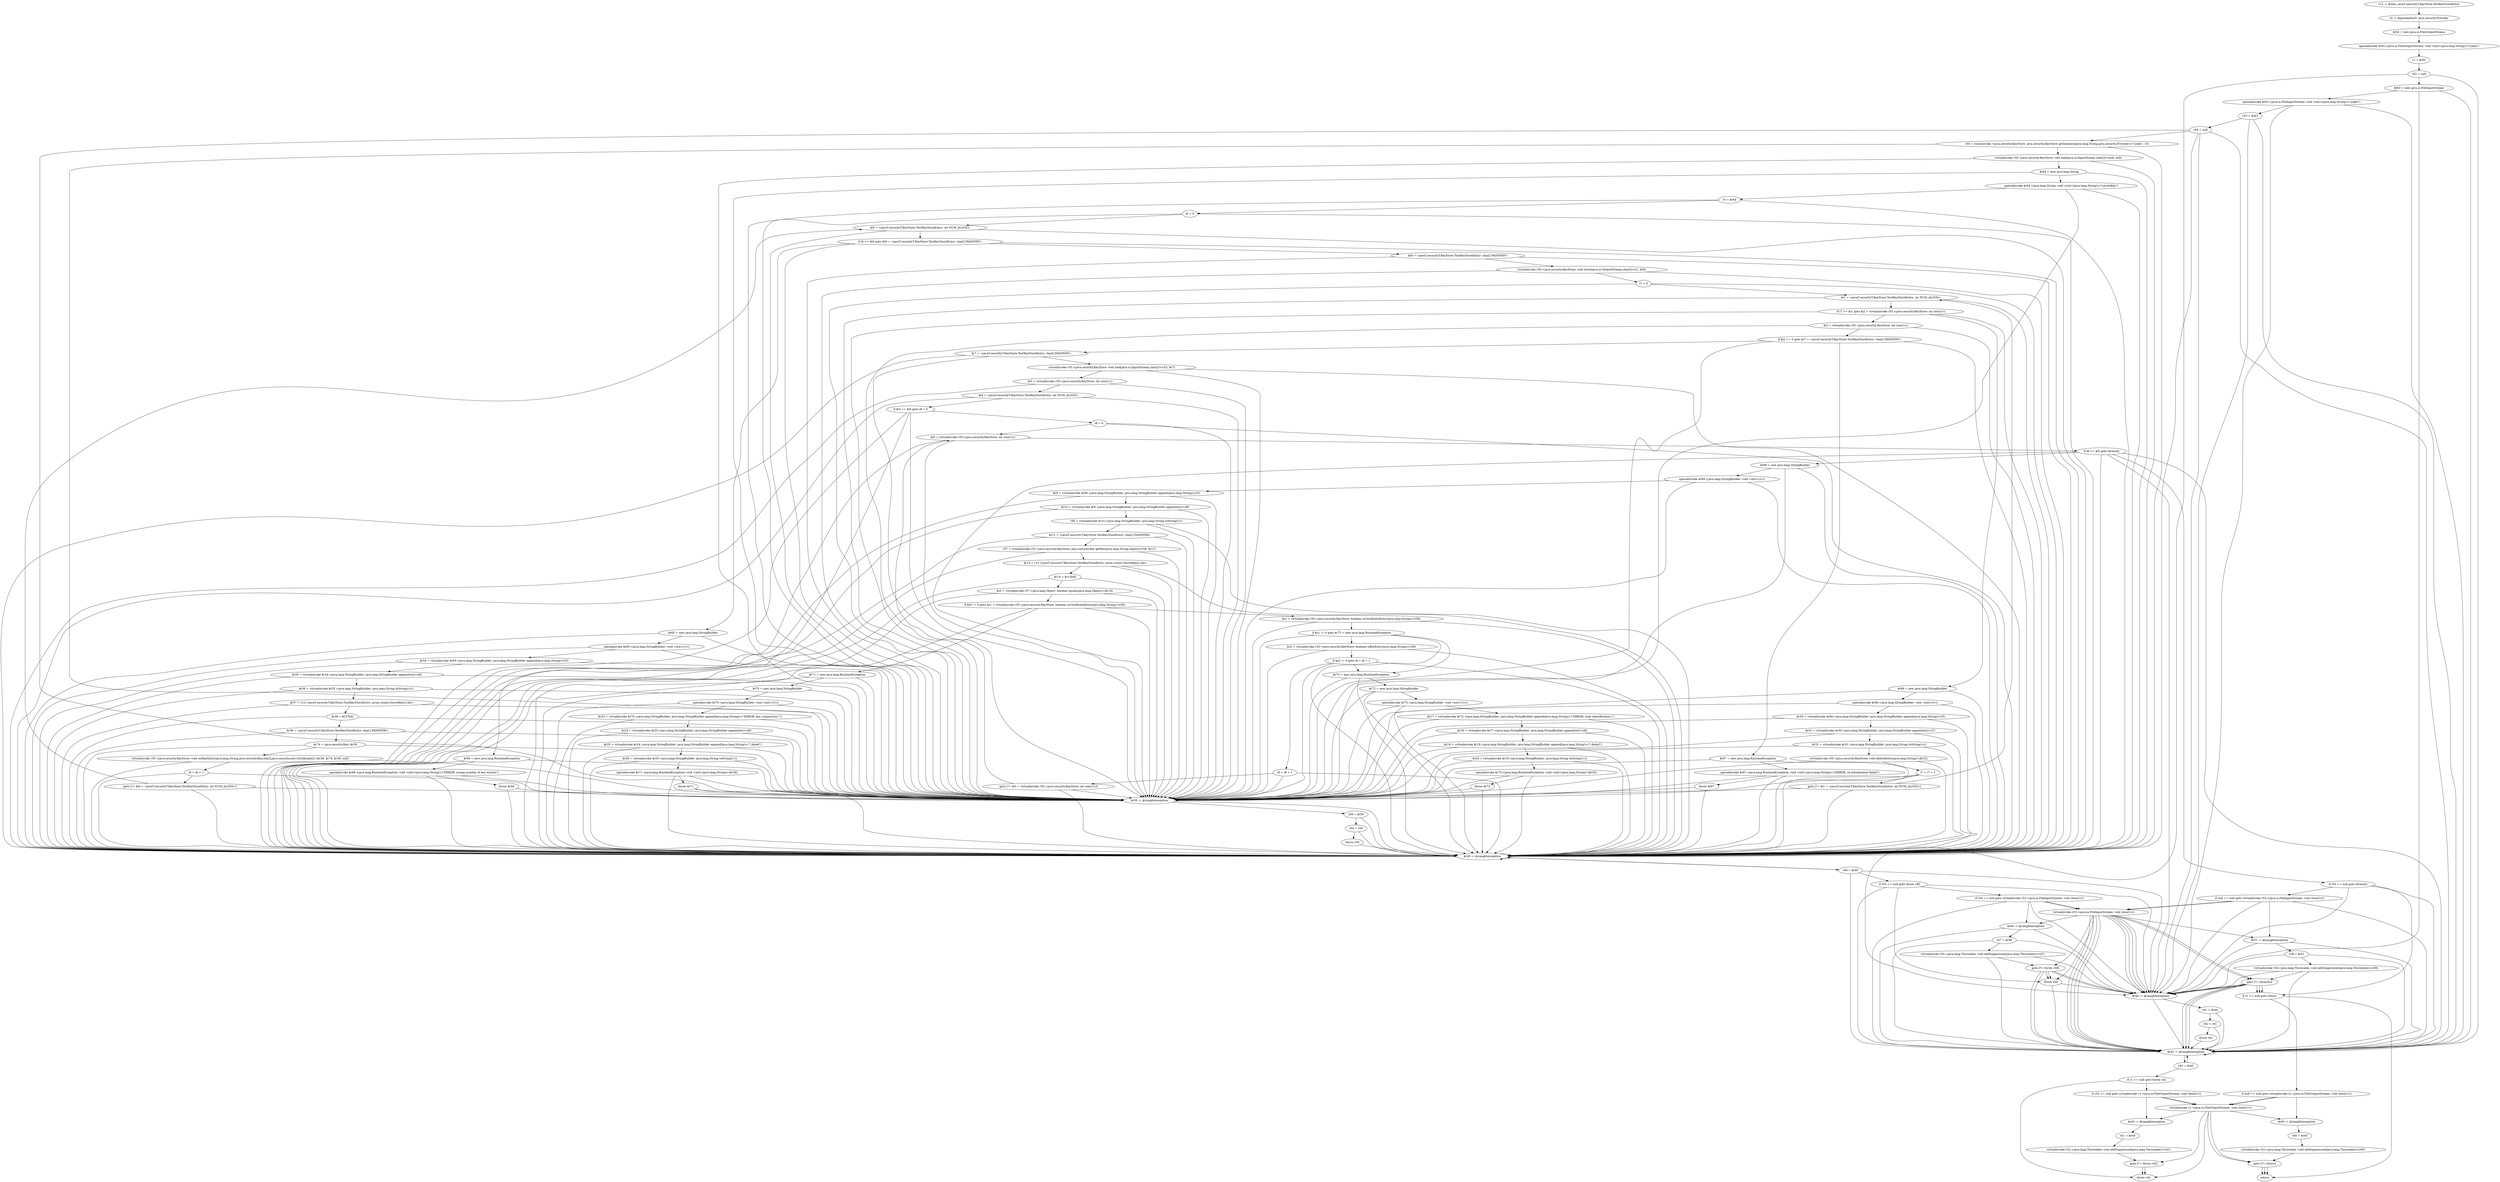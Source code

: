 digraph "unitGraph" {
    "r12 := @this: javaT.securityT.KeyStore.TestKeyStoreEntry"
    "r3 := @parameter0: java.security.Provider"
    "$r62 = new java.io.FileOutputStream"
    "specialinvoke $r62.<java.io.FileOutputStream: void <init>(java.lang.String)>(\"jceks\")"
    "r1 = $r62"
    "r52 = null"
    "$r63 = new java.io.FileInputStream"
    "specialinvoke $r63.<java.io.FileInputStream: void <init>(java.lang.String)>(\"jceks\")"
    "r53 = $r63"
    "r54 = null"
    "r55 = staticinvoke <java.security.KeyStore: java.security.KeyStore getInstance(java.lang.String,java.security.Provider)>(\"jceks\", r3)"
    "virtualinvoke r55.<java.security.KeyStore: void load(java.io.InputStream,char[])>(null, null)"
    "$r64 = new java.lang.String"
    "specialinvoke $r64.<java.lang.String: void <init>(java.lang.String)>(\"secretKey\")"
    "r5 = $r64"
    "i6 = 0"
    "$i0 = <javaT.securityT.KeyStore.TestKeyStoreEntry: int NUM_ALGOS>"
    "if i6 >= $i0 goto $r6 = <javaT.securityT.KeyStore.TestKeyStoreEntry: char[] PASSWDF>"
    "$r65 = new java.lang.StringBuilder"
    "specialinvoke $r65.<java.lang.StringBuilder: void <init>()>()"
    "$r34 = virtualinvoke $r65.<java.lang.StringBuilder: java.lang.StringBuilder append(java.lang.String)>(r5)"
    "$r35 = virtualinvoke $r34.<java.lang.StringBuilder: java.lang.StringBuilder append(int)>(i6)"
    "$r36 = virtualinvoke $r35.<java.lang.StringBuilder: java.lang.String toString()>()"
    "$r37 = r12.<javaT.securityT.KeyStore.TestKeyStoreEntry: javax.crypto.SecretKey[] sks>"
    "$r39 = $r37[i6]"
    "$r38 = <javaT.securityT.KeyStore.TestKeyStoreEntry: char[] PASSWDK>"
    "$r74 = (java.security.Key) $r39"
    "virtualinvoke r55.<java.security.KeyStore: void setKeyEntry(java.lang.String,java.security.Key,char[],java.security.cert.Certificate[])>($r36, $r74, $r38, null)"
    "i6 = i6 + 1"
    "goto [?= $i0 = <javaT.securityT.KeyStore.TestKeyStoreEntry: int NUM_ALGOS>]"
    "$r6 = <javaT.securityT.KeyStore.TestKeyStoreEntry: char[] PASSWDF>"
    "virtualinvoke r55.<java.security.KeyStore: void store(java.io.OutputStream,char[])>(r1, $r6)"
    "i7 = 0"
    "$i1 = <javaT.securityT.KeyStore.TestKeyStoreEntry: int NUM_ALGOS>"
    "if i7 >= $i1 goto $i2 = virtualinvoke r55.<java.security.KeyStore: int size()>()"
    "$r66 = new java.lang.StringBuilder"
    "specialinvoke $r66.<java.lang.StringBuilder: void <init>()>()"
    "$r30 = virtualinvoke $r66.<java.lang.StringBuilder: java.lang.StringBuilder append(java.lang.String)>(r5)"
    "$r31 = virtualinvoke $r30.<java.lang.StringBuilder: java.lang.StringBuilder append(int)>(i7)"
    "$r32 = virtualinvoke $r31.<java.lang.StringBuilder: java.lang.String toString()>()"
    "virtualinvoke r55.<java.security.KeyStore: void deleteEntry(java.lang.String)>($r32)"
    "i7 = i7 + 1"
    "goto [?= $i1 = <javaT.securityT.KeyStore.TestKeyStoreEntry: int NUM_ALGOS>]"
    "$i2 = virtualinvoke r55.<java.security.KeyStore: int size()>()"
    "if $i2 == 0 goto $r7 = <javaT.securityT.KeyStore.TestKeyStoreEntry: char[] PASSWDF>"
    "$r67 = new java.lang.RuntimeException"
    "specialinvoke $r67.<java.lang.RuntimeException: void <init>(java.lang.String)>(\"ERROR: re-initialization failed\")"
    "throw $r67"
    "$r7 = <javaT.securityT.KeyStore.TestKeyStoreEntry: char[] PASSWDF>"
    "virtualinvoke r55.<java.security.KeyStore: void load(java.io.InputStream,char[])>(r53, $r7)"
    "$i3 = virtualinvoke r55.<java.security.KeyStore: int size()>()"
    "$i4 = <javaT.securityT.KeyStore.TestKeyStoreEntry: int NUM_ALGOS>"
    "if $i3 == $i4 goto i8 = 0"
    "$r68 = new java.lang.RuntimeException"
    "specialinvoke $r68.<java.lang.RuntimeException: void <init>(java.lang.String)>(\"ERROR: wrong number of key entries\")"
    "throw $r68"
    "i8 = 0"
    "$i5 = virtualinvoke r55.<java.security.KeyStore: int size()>()"
    "if i8 >= $i5 goto (branch)"
    "$r69 = new java.lang.StringBuilder"
    "specialinvoke $r69.<java.lang.StringBuilder: void <init>()>()"
    "$r9 = virtualinvoke $r69.<java.lang.StringBuilder: java.lang.StringBuilder append(java.lang.String)>(r5)"
    "$r10 = virtualinvoke $r9.<java.lang.StringBuilder: java.lang.StringBuilder append(int)>(i8)"
    "r56 = virtualinvoke $r10.<java.lang.StringBuilder: java.lang.String toString()>()"
    "$r11 = <javaT.securityT.KeyStore.TestKeyStoreEntry: char[] PASSWDK>"
    "r57 = virtualinvoke r55.<java.security.KeyStore: java.security.Key getKey(java.lang.String,char[])>(r56, $r11)"
    "$r13 = r12.<javaT.securityT.KeyStore.TestKeyStoreEntry: javax.crypto.SecretKey[] sks>"
    "$r14 = $r13[i8]"
    "$z0 = virtualinvoke r57.<java.lang.Object: boolean equals(java.lang.Object)>($r14)"
    "if $z0 != 0 goto $z1 = virtualinvoke r55.<java.security.KeyStore: boolean isCertificateEntry(java.lang.String)>(r56)"
    "$r71 = new java.lang.RuntimeException"
    "$r70 = new java.lang.StringBuilder"
    "specialinvoke $r70.<java.lang.StringBuilder: void <init>()>()"
    "$r23 = virtualinvoke $r70.<java.lang.StringBuilder: java.lang.StringBuilder append(java.lang.String)>(\"ERROR: key comparison (\")"
    "$r24 = virtualinvoke $r23.<java.lang.StringBuilder: java.lang.StringBuilder append(int)>(i8)"
    "$r25 = virtualinvoke $r24.<java.lang.StringBuilder: java.lang.StringBuilder append(java.lang.String)>(\") failed\")"
    "$r26 = virtualinvoke $r25.<java.lang.StringBuilder: java.lang.String toString()>()"
    "specialinvoke $r71.<java.lang.RuntimeException: void <init>(java.lang.String)>($r26)"
    "throw $r71"
    "$z1 = virtualinvoke r55.<java.security.KeyStore: boolean isCertificateEntry(java.lang.String)>(r56)"
    "if $z1 != 0 goto $r73 = new java.lang.RuntimeException"
    "$z2 = virtualinvoke r55.<java.security.KeyStore: boolean isKeyEntry(java.lang.String)>(r56)"
    "if $z2 != 0 goto i8 = i8 + 1"
    "$r73 = new java.lang.RuntimeException"
    "$r72 = new java.lang.StringBuilder"
    "specialinvoke $r72.<java.lang.StringBuilder: void <init>()>()"
    "$r17 = virtualinvoke $r72.<java.lang.StringBuilder: java.lang.StringBuilder append(java.lang.String)>(\"ERROR: type identification (\")"
    "$r18 = virtualinvoke $r17.<java.lang.StringBuilder: java.lang.StringBuilder append(int)>(i8)"
    "$r19 = virtualinvoke $r18.<java.lang.StringBuilder: java.lang.StringBuilder append(java.lang.String)>(\") failed\")"
    "$r20 = virtualinvoke $r19.<java.lang.StringBuilder: java.lang.String toString()>()"
    "specialinvoke $r73.<java.lang.RuntimeException: void <init>(java.lang.String)>($r20)"
    "throw $r73"
    "i8 = i8 + 1"
    "goto [?= $i5 = virtualinvoke r55.<java.security.KeyStore: int size()>()]"
    "if r53 == null goto (branch)"
    "if null == null goto virtualinvoke r53.<java.io.FileInputStream: void close()>()"
    "virtualinvoke r53.<java.io.FileInputStream: void close()>()"
    "goto [?= (branch)]"
    "$r51 := @caughtexception"
    "r58 = $r51"
    "virtualinvoke r54.<java.lang.Throwable: void addSuppressed(java.lang.Throwable)>(r58)"
    "$r50 := @caughtexception"
    "r59 = $r50"
    "r54 = r59"
    "throw r59"
    "$r49 := @caughtexception"
    "r48 = $r49"
    "if r53 == null goto throw r48"
    "if r54 == null goto virtualinvoke r53.<java.io.FileInputStream: void close()>()"
    "goto [?= throw r48]"
    "$r46 := @caughtexception"
    "r47 = $r46"
    "virtualinvoke r54.<java.lang.Throwable: void addSuppressed(java.lang.Throwable)>(r47)"
    "throw r48"
    "if r1 == null goto return"
    "if null == null goto virtualinvoke r1.<java.io.FileOutputStream: void close()>()"
    "virtualinvoke r1.<java.io.FileOutputStream: void close()>()"
    "goto [?= return]"
    "$r45 := @caughtexception"
    "r60 = $r45"
    "virtualinvoke r52.<java.lang.Throwable: void addSuppressed(java.lang.Throwable)>(r60)"
    "$r44 := @caughtexception"
    "r61 = $r44"
    "r52 = r61"
    "throw r61"
    "$r43 := @caughtexception"
    "r42 = $r43"
    "if r1 == null goto throw r42"
    "if r52 == null goto virtualinvoke r1.<java.io.FileOutputStream: void close()>()"
    "goto [?= throw r42]"
    "$r40 := @caughtexception"
    "r41 = $r40"
    "virtualinvoke r52.<java.lang.Throwable: void addSuppressed(java.lang.Throwable)>(r41)"
    "throw r42"
    "return"
    "r12 := @this: javaT.securityT.KeyStore.TestKeyStoreEntry"->"r3 := @parameter0: java.security.Provider";
    "r3 := @parameter0: java.security.Provider"->"$r62 = new java.io.FileOutputStream";
    "$r62 = new java.io.FileOutputStream"->"specialinvoke $r62.<java.io.FileOutputStream: void <init>(java.lang.String)>(\"jceks\")";
    "specialinvoke $r62.<java.io.FileOutputStream: void <init>(java.lang.String)>(\"jceks\")"->"r1 = $r62";
    "r1 = $r62"->"r52 = null";
    "r52 = null"->"$r44 := @caughtexception";
    "r52 = null"->"$r43 := @caughtexception";
    "r52 = null"->"$r63 = new java.io.FileInputStream";
    "$r63 = new java.io.FileInputStream"->"$r44 := @caughtexception";
    "$r63 = new java.io.FileInputStream"->"$r43 := @caughtexception";
    "$r63 = new java.io.FileInputStream"->"specialinvoke $r63.<java.io.FileInputStream: void <init>(java.lang.String)>(\"jceks\")";
    "specialinvoke $r63.<java.io.FileInputStream: void <init>(java.lang.String)>(\"jceks\")"->"$r44 := @caughtexception";
    "specialinvoke $r63.<java.io.FileInputStream: void <init>(java.lang.String)>(\"jceks\")"->"$r43 := @caughtexception";
    "specialinvoke $r63.<java.io.FileInputStream: void <init>(java.lang.String)>(\"jceks\")"->"r53 = $r63";
    "r53 = $r63"->"$r44 := @caughtexception";
    "r53 = $r63"->"$r43 := @caughtexception";
    "r53 = $r63"->"r54 = null";
    "r54 = null"->"$r50 := @caughtexception";
    "r54 = null"->"$r44 := @caughtexception";
    "r54 = null"->"$r49 := @caughtexception";
    "r54 = null"->"$r43 := @caughtexception";
    "r54 = null"->"r55 = staticinvoke <java.security.KeyStore: java.security.KeyStore getInstance(java.lang.String,java.security.Provider)>(\"jceks\", r3)";
    "r55 = staticinvoke <java.security.KeyStore: java.security.KeyStore getInstance(java.lang.String,java.security.Provider)>(\"jceks\", r3)"->"$r50 := @caughtexception";
    "r55 = staticinvoke <java.security.KeyStore: java.security.KeyStore getInstance(java.lang.String,java.security.Provider)>(\"jceks\", r3)"->"$r49 := @caughtexception";
    "r55 = staticinvoke <java.security.KeyStore: java.security.KeyStore getInstance(java.lang.String,java.security.Provider)>(\"jceks\", r3)"->"virtualinvoke r55.<java.security.KeyStore: void load(java.io.InputStream,char[])>(null, null)";
    "virtualinvoke r55.<java.security.KeyStore: void load(java.io.InputStream,char[])>(null, null)"->"$r50 := @caughtexception";
    "virtualinvoke r55.<java.security.KeyStore: void load(java.io.InputStream,char[])>(null, null)"->"$r49 := @caughtexception";
    "virtualinvoke r55.<java.security.KeyStore: void load(java.io.InputStream,char[])>(null, null)"->"$r64 = new java.lang.String";
    "$r64 = new java.lang.String"->"$r50 := @caughtexception";
    "$r64 = new java.lang.String"->"$r49 := @caughtexception";
    "$r64 = new java.lang.String"->"specialinvoke $r64.<java.lang.String: void <init>(java.lang.String)>(\"secretKey\")";
    "specialinvoke $r64.<java.lang.String: void <init>(java.lang.String)>(\"secretKey\")"->"$r50 := @caughtexception";
    "specialinvoke $r64.<java.lang.String: void <init>(java.lang.String)>(\"secretKey\")"->"$r49 := @caughtexception";
    "specialinvoke $r64.<java.lang.String: void <init>(java.lang.String)>(\"secretKey\")"->"r5 = $r64";
    "r5 = $r64"->"$r50 := @caughtexception";
    "r5 = $r64"->"$r49 := @caughtexception";
    "r5 = $r64"->"i6 = 0";
    "i6 = 0"->"$r50 := @caughtexception";
    "i6 = 0"->"$r49 := @caughtexception";
    "i6 = 0"->"$i0 = <javaT.securityT.KeyStore.TestKeyStoreEntry: int NUM_ALGOS>";
    "$i0 = <javaT.securityT.KeyStore.TestKeyStoreEntry: int NUM_ALGOS>"->"$r50 := @caughtexception";
    "$i0 = <javaT.securityT.KeyStore.TestKeyStoreEntry: int NUM_ALGOS>"->"$r49 := @caughtexception";
    "$i0 = <javaT.securityT.KeyStore.TestKeyStoreEntry: int NUM_ALGOS>"->"if i6 >= $i0 goto $r6 = <javaT.securityT.KeyStore.TestKeyStoreEntry: char[] PASSWDF>";
    "if i6 >= $i0 goto $r6 = <javaT.securityT.KeyStore.TestKeyStoreEntry: char[] PASSWDF>"->"$r65 = new java.lang.StringBuilder";
    "if i6 >= $i0 goto $r6 = <javaT.securityT.KeyStore.TestKeyStoreEntry: char[] PASSWDF>"->"$r6 = <javaT.securityT.KeyStore.TestKeyStoreEntry: char[] PASSWDF>";
    "if i6 >= $i0 goto $r6 = <javaT.securityT.KeyStore.TestKeyStoreEntry: char[] PASSWDF>"->"$r50 := @caughtexception";
    "if i6 >= $i0 goto $r6 = <javaT.securityT.KeyStore.TestKeyStoreEntry: char[] PASSWDF>"->"$r49 := @caughtexception";
    "$r65 = new java.lang.StringBuilder"->"$r50 := @caughtexception";
    "$r65 = new java.lang.StringBuilder"->"$r49 := @caughtexception";
    "$r65 = new java.lang.StringBuilder"->"specialinvoke $r65.<java.lang.StringBuilder: void <init>()>()";
    "specialinvoke $r65.<java.lang.StringBuilder: void <init>()>()"->"$r50 := @caughtexception";
    "specialinvoke $r65.<java.lang.StringBuilder: void <init>()>()"->"$r49 := @caughtexception";
    "specialinvoke $r65.<java.lang.StringBuilder: void <init>()>()"->"$r34 = virtualinvoke $r65.<java.lang.StringBuilder: java.lang.StringBuilder append(java.lang.String)>(r5)";
    "$r34 = virtualinvoke $r65.<java.lang.StringBuilder: java.lang.StringBuilder append(java.lang.String)>(r5)"->"$r50 := @caughtexception";
    "$r34 = virtualinvoke $r65.<java.lang.StringBuilder: java.lang.StringBuilder append(java.lang.String)>(r5)"->"$r49 := @caughtexception";
    "$r34 = virtualinvoke $r65.<java.lang.StringBuilder: java.lang.StringBuilder append(java.lang.String)>(r5)"->"$r35 = virtualinvoke $r34.<java.lang.StringBuilder: java.lang.StringBuilder append(int)>(i6)";
    "$r35 = virtualinvoke $r34.<java.lang.StringBuilder: java.lang.StringBuilder append(int)>(i6)"->"$r50 := @caughtexception";
    "$r35 = virtualinvoke $r34.<java.lang.StringBuilder: java.lang.StringBuilder append(int)>(i6)"->"$r49 := @caughtexception";
    "$r35 = virtualinvoke $r34.<java.lang.StringBuilder: java.lang.StringBuilder append(int)>(i6)"->"$r36 = virtualinvoke $r35.<java.lang.StringBuilder: java.lang.String toString()>()";
    "$r36 = virtualinvoke $r35.<java.lang.StringBuilder: java.lang.String toString()>()"->"$r50 := @caughtexception";
    "$r36 = virtualinvoke $r35.<java.lang.StringBuilder: java.lang.String toString()>()"->"$r49 := @caughtexception";
    "$r36 = virtualinvoke $r35.<java.lang.StringBuilder: java.lang.String toString()>()"->"$r37 = r12.<javaT.securityT.KeyStore.TestKeyStoreEntry: javax.crypto.SecretKey[] sks>";
    "$r37 = r12.<javaT.securityT.KeyStore.TestKeyStoreEntry: javax.crypto.SecretKey[] sks>"->"$r50 := @caughtexception";
    "$r37 = r12.<javaT.securityT.KeyStore.TestKeyStoreEntry: javax.crypto.SecretKey[] sks>"->"$r49 := @caughtexception";
    "$r37 = r12.<javaT.securityT.KeyStore.TestKeyStoreEntry: javax.crypto.SecretKey[] sks>"->"$r39 = $r37[i6]";
    "$r39 = $r37[i6]"->"$r50 := @caughtexception";
    "$r39 = $r37[i6]"->"$r49 := @caughtexception";
    "$r39 = $r37[i6]"->"$r38 = <javaT.securityT.KeyStore.TestKeyStoreEntry: char[] PASSWDK>";
    "$r38 = <javaT.securityT.KeyStore.TestKeyStoreEntry: char[] PASSWDK>"->"$r50 := @caughtexception";
    "$r38 = <javaT.securityT.KeyStore.TestKeyStoreEntry: char[] PASSWDK>"->"$r49 := @caughtexception";
    "$r38 = <javaT.securityT.KeyStore.TestKeyStoreEntry: char[] PASSWDK>"->"$r74 = (java.security.Key) $r39";
    "$r74 = (java.security.Key) $r39"->"$r50 := @caughtexception";
    "$r74 = (java.security.Key) $r39"->"$r49 := @caughtexception";
    "$r74 = (java.security.Key) $r39"->"virtualinvoke r55.<java.security.KeyStore: void setKeyEntry(java.lang.String,java.security.Key,char[],java.security.cert.Certificate[])>($r36, $r74, $r38, null)";
    "virtualinvoke r55.<java.security.KeyStore: void setKeyEntry(java.lang.String,java.security.Key,char[],java.security.cert.Certificate[])>($r36, $r74, $r38, null)"->"$r50 := @caughtexception";
    "virtualinvoke r55.<java.security.KeyStore: void setKeyEntry(java.lang.String,java.security.Key,char[],java.security.cert.Certificate[])>($r36, $r74, $r38, null)"->"$r49 := @caughtexception";
    "virtualinvoke r55.<java.security.KeyStore: void setKeyEntry(java.lang.String,java.security.Key,char[],java.security.cert.Certificate[])>($r36, $r74, $r38, null)"->"i6 = i6 + 1";
    "i6 = i6 + 1"->"$r50 := @caughtexception";
    "i6 = i6 + 1"->"$r49 := @caughtexception";
    "i6 = i6 + 1"->"goto [?= $i0 = <javaT.securityT.KeyStore.TestKeyStoreEntry: int NUM_ALGOS>]";
    "goto [?= $i0 = <javaT.securityT.KeyStore.TestKeyStoreEntry: int NUM_ALGOS>]"->"$r50 := @caughtexception";
    "goto [?= $i0 = <javaT.securityT.KeyStore.TestKeyStoreEntry: int NUM_ALGOS>]"->"$r49 := @caughtexception";
    "goto [?= $i0 = <javaT.securityT.KeyStore.TestKeyStoreEntry: int NUM_ALGOS>]"->"$i0 = <javaT.securityT.KeyStore.TestKeyStoreEntry: int NUM_ALGOS>";
    "$r6 = <javaT.securityT.KeyStore.TestKeyStoreEntry: char[] PASSWDF>"->"$r50 := @caughtexception";
    "$r6 = <javaT.securityT.KeyStore.TestKeyStoreEntry: char[] PASSWDF>"->"$r49 := @caughtexception";
    "$r6 = <javaT.securityT.KeyStore.TestKeyStoreEntry: char[] PASSWDF>"->"virtualinvoke r55.<java.security.KeyStore: void store(java.io.OutputStream,char[])>(r1, $r6)";
    "virtualinvoke r55.<java.security.KeyStore: void store(java.io.OutputStream,char[])>(r1, $r6)"->"$r50 := @caughtexception";
    "virtualinvoke r55.<java.security.KeyStore: void store(java.io.OutputStream,char[])>(r1, $r6)"->"$r49 := @caughtexception";
    "virtualinvoke r55.<java.security.KeyStore: void store(java.io.OutputStream,char[])>(r1, $r6)"->"i7 = 0";
    "i7 = 0"->"$r50 := @caughtexception";
    "i7 = 0"->"$r49 := @caughtexception";
    "i7 = 0"->"$i1 = <javaT.securityT.KeyStore.TestKeyStoreEntry: int NUM_ALGOS>";
    "$i1 = <javaT.securityT.KeyStore.TestKeyStoreEntry: int NUM_ALGOS>"->"$r50 := @caughtexception";
    "$i1 = <javaT.securityT.KeyStore.TestKeyStoreEntry: int NUM_ALGOS>"->"$r49 := @caughtexception";
    "$i1 = <javaT.securityT.KeyStore.TestKeyStoreEntry: int NUM_ALGOS>"->"if i7 >= $i1 goto $i2 = virtualinvoke r55.<java.security.KeyStore: int size()>()";
    "if i7 >= $i1 goto $i2 = virtualinvoke r55.<java.security.KeyStore: int size()>()"->"$r66 = new java.lang.StringBuilder";
    "if i7 >= $i1 goto $i2 = virtualinvoke r55.<java.security.KeyStore: int size()>()"->"$i2 = virtualinvoke r55.<java.security.KeyStore: int size()>()";
    "if i7 >= $i1 goto $i2 = virtualinvoke r55.<java.security.KeyStore: int size()>()"->"$r50 := @caughtexception";
    "if i7 >= $i1 goto $i2 = virtualinvoke r55.<java.security.KeyStore: int size()>()"->"$r49 := @caughtexception";
    "$r66 = new java.lang.StringBuilder"->"$r50 := @caughtexception";
    "$r66 = new java.lang.StringBuilder"->"$r49 := @caughtexception";
    "$r66 = new java.lang.StringBuilder"->"specialinvoke $r66.<java.lang.StringBuilder: void <init>()>()";
    "specialinvoke $r66.<java.lang.StringBuilder: void <init>()>()"->"$r50 := @caughtexception";
    "specialinvoke $r66.<java.lang.StringBuilder: void <init>()>()"->"$r49 := @caughtexception";
    "specialinvoke $r66.<java.lang.StringBuilder: void <init>()>()"->"$r30 = virtualinvoke $r66.<java.lang.StringBuilder: java.lang.StringBuilder append(java.lang.String)>(r5)";
    "$r30 = virtualinvoke $r66.<java.lang.StringBuilder: java.lang.StringBuilder append(java.lang.String)>(r5)"->"$r50 := @caughtexception";
    "$r30 = virtualinvoke $r66.<java.lang.StringBuilder: java.lang.StringBuilder append(java.lang.String)>(r5)"->"$r49 := @caughtexception";
    "$r30 = virtualinvoke $r66.<java.lang.StringBuilder: java.lang.StringBuilder append(java.lang.String)>(r5)"->"$r31 = virtualinvoke $r30.<java.lang.StringBuilder: java.lang.StringBuilder append(int)>(i7)";
    "$r31 = virtualinvoke $r30.<java.lang.StringBuilder: java.lang.StringBuilder append(int)>(i7)"->"$r50 := @caughtexception";
    "$r31 = virtualinvoke $r30.<java.lang.StringBuilder: java.lang.StringBuilder append(int)>(i7)"->"$r49 := @caughtexception";
    "$r31 = virtualinvoke $r30.<java.lang.StringBuilder: java.lang.StringBuilder append(int)>(i7)"->"$r32 = virtualinvoke $r31.<java.lang.StringBuilder: java.lang.String toString()>()";
    "$r32 = virtualinvoke $r31.<java.lang.StringBuilder: java.lang.String toString()>()"->"$r50 := @caughtexception";
    "$r32 = virtualinvoke $r31.<java.lang.StringBuilder: java.lang.String toString()>()"->"$r49 := @caughtexception";
    "$r32 = virtualinvoke $r31.<java.lang.StringBuilder: java.lang.String toString()>()"->"virtualinvoke r55.<java.security.KeyStore: void deleteEntry(java.lang.String)>($r32)";
    "virtualinvoke r55.<java.security.KeyStore: void deleteEntry(java.lang.String)>($r32)"->"$r50 := @caughtexception";
    "virtualinvoke r55.<java.security.KeyStore: void deleteEntry(java.lang.String)>($r32)"->"$r49 := @caughtexception";
    "virtualinvoke r55.<java.security.KeyStore: void deleteEntry(java.lang.String)>($r32)"->"i7 = i7 + 1";
    "i7 = i7 + 1"->"$r50 := @caughtexception";
    "i7 = i7 + 1"->"$r49 := @caughtexception";
    "i7 = i7 + 1"->"goto [?= $i1 = <javaT.securityT.KeyStore.TestKeyStoreEntry: int NUM_ALGOS>]";
    "goto [?= $i1 = <javaT.securityT.KeyStore.TestKeyStoreEntry: int NUM_ALGOS>]"->"$r50 := @caughtexception";
    "goto [?= $i1 = <javaT.securityT.KeyStore.TestKeyStoreEntry: int NUM_ALGOS>]"->"$r49 := @caughtexception";
    "goto [?= $i1 = <javaT.securityT.KeyStore.TestKeyStoreEntry: int NUM_ALGOS>]"->"$i1 = <javaT.securityT.KeyStore.TestKeyStoreEntry: int NUM_ALGOS>";
    "$i2 = virtualinvoke r55.<java.security.KeyStore: int size()>()"->"$r50 := @caughtexception";
    "$i2 = virtualinvoke r55.<java.security.KeyStore: int size()>()"->"$r49 := @caughtexception";
    "$i2 = virtualinvoke r55.<java.security.KeyStore: int size()>()"->"if $i2 == 0 goto $r7 = <javaT.securityT.KeyStore.TestKeyStoreEntry: char[] PASSWDF>";
    "if $i2 == 0 goto $r7 = <javaT.securityT.KeyStore.TestKeyStoreEntry: char[] PASSWDF>"->"$r67 = new java.lang.RuntimeException";
    "if $i2 == 0 goto $r7 = <javaT.securityT.KeyStore.TestKeyStoreEntry: char[] PASSWDF>"->"$r7 = <javaT.securityT.KeyStore.TestKeyStoreEntry: char[] PASSWDF>";
    "if $i2 == 0 goto $r7 = <javaT.securityT.KeyStore.TestKeyStoreEntry: char[] PASSWDF>"->"$r50 := @caughtexception";
    "if $i2 == 0 goto $r7 = <javaT.securityT.KeyStore.TestKeyStoreEntry: char[] PASSWDF>"->"$r49 := @caughtexception";
    "$r67 = new java.lang.RuntimeException"->"$r50 := @caughtexception";
    "$r67 = new java.lang.RuntimeException"->"$r49 := @caughtexception";
    "$r67 = new java.lang.RuntimeException"->"specialinvoke $r67.<java.lang.RuntimeException: void <init>(java.lang.String)>(\"ERROR: re-initialization failed\")";
    "specialinvoke $r67.<java.lang.RuntimeException: void <init>(java.lang.String)>(\"ERROR: re-initialization failed\")"->"$r50 := @caughtexception";
    "specialinvoke $r67.<java.lang.RuntimeException: void <init>(java.lang.String)>(\"ERROR: re-initialization failed\")"->"$r49 := @caughtexception";
    "specialinvoke $r67.<java.lang.RuntimeException: void <init>(java.lang.String)>(\"ERROR: re-initialization failed\")"->"throw $r67";
    "throw $r67"->"$r50 := @caughtexception";
    "throw $r67"->"$r49 := @caughtexception";
    "$r7 = <javaT.securityT.KeyStore.TestKeyStoreEntry: char[] PASSWDF>"->"$r50 := @caughtexception";
    "$r7 = <javaT.securityT.KeyStore.TestKeyStoreEntry: char[] PASSWDF>"->"$r49 := @caughtexception";
    "$r7 = <javaT.securityT.KeyStore.TestKeyStoreEntry: char[] PASSWDF>"->"virtualinvoke r55.<java.security.KeyStore: void load(java.io.InputStream,char[])>(r53, $r7)";
    "virtualinvoke r55.<java.security.KeyStore: void load(java.io.InputStream,char[])>(r53, $r7)"->"$r50 := @caughtexception";
    "virtualinvoke r55.<java.security.KeyStore: void load(java.io.InputStream,char[])>(r53, $r7)"->"$r49 := @caughtexception";
    "virtualinvoke r55.<java.security.KeyStore: void load(java.io.InputStream,char[])>(r53, $r7)"->"$i3 = virtualinvoke r55.<java.security.KeyStore: int size()>()";
    "$i3 = virtualinvoke r55.<java.security.KeyStore: int size()>()"->"$r50 := @caughtexception";
    "$i3 = virtualinvoke r55.<java.security.KeyStore: int size()>()"->"$r49 := @caughtexception";
    "$i3 = virtualinvoke r55.<java.security.KeyStore: int size()>()"->"$i4 = <javaT.securityT.KeyStore.TestKeyStoreEntry: int NUM_ALGOS>";
    "$i4 = <javaT.securityT.KeyStore.TestKeyStoreEntry: int NUM_ALGOS>"->"$r50 := @caughtexception";
    "$i4 = <javaT.securityT.KeyStore.TestKeyStoreEntry: int NUM_ALGOS>"->"$r49 := @caughtexception";
    "$i4 = <javaT.securityT.KeyStore.TestKeyStoreEntry: int NUM_ALGOS>"->"if $i3 == $i4 goto i8 = 0";
    "if $i3 == $i4 goto i8 = 0"->"$r68 = new java.lang.RuntimeException";
    "if $i3 == $i4 goto i8 = 0"->"i8 = 0";
    "if $i3 == $i4 goto i8 = 0"->"$r50 := @caughtexception";
    "if $i3 == $i4 goto i8 = 0"->"$r49 := @caughtexception";
    "$r68 = new java.lang.RuntimeException"->"$r50 := @caughtexception";
    "$r68 = new java.lang.RuntimeException"->"$r49 := @caughtexception";
    "$r68 = new java.lang.RuntimeException"->"specialinvoke $r68.<java.lang.RuntimeException: void <init>(java.lang.String)>(\"ERROR: wrong number of key entries\")";
    "specialinvoke $r68.<java.lang.RuntimeException: void <init>(java.lang.String)>(\"ERROR: wrong number of key entries\")"->"$r50 := @caughtexception";
    "specialinvoke $r68.<java.lang.RuntimeException: void <init>(java.lang.String)>(\"ERROR: wrong number of key entries\")"->"$r49 := @caughtexception";
    "specialinvoke $r68.<java.lang.RuntimeException: void <init>(java.lang.String)>(\"ERROR: wrong number of key entries\")"->"throw $r68";
    "throw $r68"->"$r50 := @caughtexception";
    "throw $r68"->"$r49 := @caughtexception";
    "i8 = 0"->"$r50 := @caughtexception";
    "i8 = 0"->"$r49 := @caughtexception";
    "i8 = 0"->"$i5 = virtualinvoke r55.<java.security.KeyStore: int size()>()";
    "$i5 = virtualinvoke r55.<java.security.KeyStore: int size()>()"->"$r50 := @caughtexception";
    "$i5 = virtualinvoke r55.<java.security.KeyStore: int size()>()"->"$r49 := @caughtexception";
    "$i5 = virtualinvoke r55.<java.security.KeyStore: int size()>()"->"if i8 >= $i5 goto (branch)";
    "if i8 >= $i5 goto (branch)"->"$r50 := @caughtexception";
    "if i8 >= $i5 goto (branch)"->"$r44 := @caughtexception";
    "if i8 >= $i5 goto (branch)"->"$r49 := @caughtexception";
    "if i8 >= $i5 goto (branch)"->"$r43 := @caughtexception";
    "if i8 >= $i5 goto (branch)"->"$r69 = new java.lang.StringBuilder";
    "if i8 >= $i5 goto (branch)"->"if r53 == null goto (branch)";
    "$r69 = new java.lang.StringBuilder"->"$r50 := @caughtexception";
    "$r69 = new java.lang.StringBuilder"->"$r49 := @caughtexception";
    "$r69 = new java.lang.StringBuilder"->"specialinvoke $r69.<java.lang.StringBuilder: void <init>()>()";
    "specialinvoke $r69.<java.lang.StringBuilder: void <init>()>()"->"$r50 := @caughtexception";
    "specialinvoke $r69.<java.lang.StringBuilder: void <init>()>()"->"$r49 := @caughtexception";
    "specialinvoke $r69.<java.lang.StringBuilder: void <init>()>()"->"$r9 = virtualinvoke $r69.<java.lang.StringBuilder: java.lang.StringBuilder append(java.lang.String)>(r5)";
    "$r9 = virtualinvoke $r69.<java.lang.StringBuilder: java.lang.StringBuilder append(java.lang.String)>(r5)"->"$r50 := @caughtexception";
    "$r9 = virtualinvoke $r69.<java.lang.StringBuilder: java.lang.StringBuilder append(java.lang.String)>(r5)"->"$r49 := @caughtexception";
    "$r9 = virtualinvoke $r69.<java.lang.StringBuilder: java.lang.StringBuilder append(java.lang.String)>(r5)"->"$r10 = virtualinvoke $r9.<java.lang.StringBuilder: java.lang.StringBuilder append(int)>(i8)";
    "$r10 = virtualinvoke $r9.<java.lang.StringBuilder: java.lang.StringBuilder append(int)>(i8)"->"$r50 := @caughtexception";
    "$r10 = virtualinvoke $r9.<java.lang.StringBuilder: java.lang.StringBuilder append(int)>(i8)"->"$r49 := @caughtexception";
    "$r10 = virtualinvoke $r9.<java.lang.StringBuilder: java.lang.StringBuilder append(int)>(i8)"->"r56 = virtualinvoke $r10.<java.lang.StringBuilder: java.lang.String toString()>()";
    "r56 = virtualinvoke $r10.<java.lang.StringBuilder: java.lang.String toString()>()"->"$r50 := @caughtexception";
    "r56 = virtualinvoke $r10.<java.lang.StringBuilder: java.lang.String toString()>()"->"$r49 := @caughtexception";
    "r56 = virtualinvoke $r10.<java.lang.StringBuilder: java.lang.String toString()>()"->"$r11 = <javaT.securityT.KeyStore.TestKeyStoreEntry: char[] PASSWDK>";
    "$r11 = <javaT.securityT.KeyStore.TestKeyStoreEntry: char[] PASSWDK>"->"$r50 := @caughtexception";
    "$r11 = <javaT.securityT.KeyStore.TestKeyStoreEntry: char[] PASSWDK>"->"$r49 := @caughtexception";
    "$r11 = <javaT.securityT.KeyStore.TestKeyStoreEntry: char[] PASSWDK>"->"r57 = virtualinvoke r55.<java.security.KeyStore: java.security.Key getKey(java.lang.String,char[])>(r56, $r11)";
    "r57 = virtualinvoke r55.<java.security.KeyStore: java.security.Key getKey(java.lang.String,char[])>(r56, $r11)"->"$r50 := @caughtexception";
    "r57 = virtualinvoke r55.<java.security.KeyStore: java.security.Key getKey(java.lang.String,char[])>(r56, $r11)"->"$r49 := @caughtexception";
    "r57 = virtualinvoke r55.<java.security.KeyStore: java.security.Key getKey(java.lang.String,char[])>(r56, $r11)"->"$r13 = r12.<javaT.securityT.KeyStore.TestKeyStoreEntry: javax.crypto.SecretKey[] sks>";
    "$r13 = r12.<javaT.securityT.KeyStore.TestKeyStoreEntry: javax.crypto.SecretKey[] sks>"->"$r50 := @caughtexception";
    "$r13 = r12.<javaT.securityT.KeyStore.TestKeyStoreEntry: javax.crypto.SecretKey[] sks>"->"$r49 := @caughtexception";
    "$r13 = r12.<javaT.securityT.KeyStore.TestKeyStoreEntry: javax.crypto.SecretKey[] sks>"->"$r14 = $r13[i8]";
    "$r14 = $r13[i8]"->"$r50 := @caughtexception";
    "$r14 = $r13[i8]"->"$r49 := @caughtexception";
    "$r14 = $r13[i8]"->"$z0 = virtualinvoke r57.<java.lang.Object: boolean equals(java.lang.Object)>($r14)";
    "$z0 = virtualinvoke r57.<java.lang.Object: boolean equals(java.lang.Object)>($r14)"->"$r50 := @caughtexception";
    "$z0 = virtualinvoke r57.<java.lang.Object: boolean equals(java.lang.Object)>($r14)"->"$r49 := @caughtexception";
    "$z0 = virtualinvoke r57.<java.lang.Object: boolean equals(java.lang.Object)>($r14)"->"if $z0 != 0 goto $z1 = virtualinvoke r55.<java.security.KeyStore: boolean isCertificateEntry(java.lang.String)>(r56)";
    "if $z0 != 0 goto $z1 = virtualinvoke r55.<java.security.KeyStore: boolean isCertificateEntry(java.lang.String)>(r56)"->"$r71 = new java.lang.RuntimeException";
    "if $z0 != 0 goto $z1 = virtualinvoke r55.<java.security.KeyStore: boolean isCertificateEntry(java.lang.String)>(r56)"->"$z1 = virtualinvoke r55.<java.security.KeyStore: boolean isCertificateEntry(java.lang.String)>(r56)";
    "if $z0 != 0 goto $z1 = virtualinvoke r55.<java.security.KeyStore: boolean isCertificateEntry(java.lang.String)>(r56)"->"$r50 := @caughtexception";
    "if $z0 != 0 goto $z1 = virtualinvoke r55.<java.security.KeyStore: boolean isCertificateEntry(java.lang.String)>(r56)"->"$r49 := @caughtexception";
    "$r71 = new java.lang.RuntimeException"->"$r50 := @caughtexception";
    "$r71 = new java.lang.RuntimeException"->"$r49 := @caughtexception";
    "$r71 = new java.lang.RuntimeException"->"$r70 = new java.lang.StringBuilder";
    "$r70 = new java.lang.StringBuilder"->"$r50 := @caughtexception";
    "$r70 = new java.lang.StringBuilder"->"$r49 := @caughtexception";
    "$r70 = new java.lang.StringBuilder"->"specialinvoke $r70.<java.lang.StringBuilder: void <init>()>()";
    "specialinvoke $r70.<java.lang.StringBuilder: void <init>()>()"->"$r50 := @caughtexception";
    "specialinvoke $r70.<java.lang.StringBuilder: void <init>()>()"->"$r49 := @caughtexception";
    "specialinvoke $r70.<java.lang.StringBuilder: void <init>()>()"->"$r23 = virtualinvoke $r70.<java.lang.StringBuilder: java.lang.StringBuilder append(java.lang.String)>(\"ERROR: key comparison (\")";
    "$r23 = virtualinvoke $r70.<java.lang.StringBuilder: java.lang.StringBuilder append(java.lang.String)>(\"ERROR: key comparison (\")"->"$r50 := @caughtexception";
    "$r23 = virtualinvoke $r70.<java.lang.StringBuilder: java.lang.StringBuilder append(java.lang.String)>(\"ERROR: key comparison (\")"->"$r49 := @caughtexception";
    "$r23 = virtualinvoke $r70.<java.lang.StringBuilder: java.lang.StringBuilder append(java.lang.String)>(\"ERROR: key comparison (\")"->"$r24 = virtualinvoke $r23.<java.lang.StringBuilder: java.lang.StringBuilder append(int)>(i8)";
    "$r24 = virtualinvoke $r23.<java.lang.StringBuilder: java.lang.StringBuilder append(int)>(i8)"->"$r50 := @caughtexception";
    "$r24 = virtualinvoke $r23.<java.lang.StringBuilder: java.lang.StringBuilder append(int)>(i8)"->"$r49 := @caughtexception";
    "$r24 = virtualinvoke $r23.<java.lang.StringBuilder: java.lang.StringBuilder append(int)>(i8)"->"$r25 = virtualinvoke $r24.<java.lang.StringBuilder: java.lang.StringBuilder append(java.lang.String)>(\") failed\")";
    "$r25 = virtualinvoke $r24.<java.lang.StringBuilder: java.lang.StringBuilder append(java.lang.String)>(\") failed\")"->"$r50 := @caughtexception";
    "$r25 = virtualinvoke $r24.<java.lang.StringBuilder: java.lang.StringBuilder append(java.lang.String)>(\") failed\")"->"$r49 := @caughtexception";
    "$r25 = virtualinvoke $r24.<java.lang.StringBuilder: java.lang.StringBuilder append(java.lang.String)>(\") failed\")"->"$r26 = virtualinvoke $r25.<java.lang.StringBuilder: java.lang.String toString()>()";
    "$r26 = virtualinvoke $r25.<java.lang.StringBuilder: java.lang.String toString()>()"->"$r50 := @caughtexception";
    "$r26 = virtualinvoke $r25.<java.lang.StringBuilder: java.lang.String toString()>()"->"$r49 := @caughtexception";
    "$r26 = virtualinvoke $r25.<java.lang.StringBuilder: java.lang.String toString()>()"->"specialinvoke $r71.<java.lang.RuntimeException: void <init>(java.lang.String)>($r26)";
    "specialinvoke $r71.<java.lang.RuntimeException: void <init>(java.lang.String)>($r26)"->"$r50 := @caughtexception";
    "specialinvoke $r71.<java.lang.RuntimeException: void <init>(java.lang.String)>($r26)"->"$r49 := @caughtexception";
    "specialinvoke $r71.<java.lang.RuntimeException: void <init>(java.lang.String)>($r26)"->"throw $r71";
    "throw $r71"->"$r50 := @caughtexception";
    "throw $r71"->"$r49 := @caughtexception";
    "$z1 = virtualinvoke r55.<java.security.KeyStore: boolean isCertificateEntry(java.lang.String)>(r56)"->"$r50 := @caughtexception";
    "$z1 = virtualinvoke r55.<java.security.KeyStore: boolean isCertificateEntry(java.lang.String)>(r56)"->"$r49 := @caughtexception";
    "$z1 = virtualinvoke r55.<java.security.KeyStore: boolean isCertificateEntry(java.lang.String)>(r56)"->"if $z1 != 0 goto $r73 = new java.lang.RuntimeException";
    "if $z1 != 0 goto $r73 = new java.lang.RuntimeException"->"$z2 = virtualinvoke r55.<java.security.KeyStore: boolean isKeyEntry(java.lang.String)>(r56)";
    "if $z1 != 0 goto $r73 = new java.lang.RuntimeException"->"$r73 = new java.lang.RuntimeException";
    "if $z1 != 0 goto $r73 = new java.lang.RuntimeException"->"$r50 := @caughtexception";
    "if $z1 != 0 goto $r73 = new java.lang.RuntimeException"->"$r49 := @caughtexception";
    "$z2 = virtualinvoke r55.<java.security.KeyStore: boolean isKeyEntry(java.lang.String)>(r56)"->"$r50 := @caughtexception";
    "$z2 = virtualinvoke r55.<java.security.KeyStore: boolean isKeyEntry(java.lang.String)>(r56)"->"$r49 := @caughtexception";
    "$z2 = virtualinvoke r55.<java.security.KeyStore: boolean isKeyEntry(java.lang.String)>(r56)"->"if $z2 != 0 goto i8 = i8 + 1";
    "if $z2 != 0 goto i8 = i8 + 1"->"$r73 = new java.lang.RuntimeException";
    "if $z2 != 0 goto i8 = i8 + 1"->"i8 = i8 + 1";
    "if $z2 != 0 goto i8 = i8 + 1"->"$r50 := @caughtexception";
    "if $z2 != 0 goto i8 = i8 + 1"->"$r49 := @caughtexception";
    "$r73 = new java.lang.RuntimeException"->"$r50 := @caughtexception";
    "$r73 = new java.lang.RuntimeException"->"$r49 := @caughtexception";
    "$r73 = new java.lang.RuntimeException"->"$r72 = new java.lang.StringBuilder";
    "$r72 = new java.lang.StringBuilder"->"$r50 := @caughtexception";
    "$r72 = new java.lang.StringBuilder"->"$r49 := @caughtexception";
    "$r72 = new java.lang.StringBuilder"->"specialinvoke $r72.<java.lang.StringBuilder: void <init>()>()";
    "specialinvoke $r72.<java.lang.StringBuilder: void <init>()>()"->"$r50 := @caughtexception";
    "specialinvoke $r72.<java.lang.StringBuilder: void <init>()>()"->"$r49 := @caughtexception";
    "specialinvoke $r72.<java.lang.StringBuilder: void <init>()>()"->"$r17 = virtualinvoke $r72.<java.lang.StringBuilder: java.lang.StringBuilder append(java.lang.String)>(\"ERROR: type identification (\")";
    "$r17 = virtualinvoke $r72.<java.lang.StringBuilder: java.lang.StringBuilder append(java.lang.String)>(\"ERROR: type identification (\")"->"$r50 := @caughtexception";
    "$r17 = virtualinvoke $r72.<java.lang.StringBuilder: java.lang.StringBuilder append(java.lang.String)>(\"ERROR: type identification (\")"->"$r49 := @caughtexception";
    "$r17 = virtualinvoke $r72.<java.lang.StringBuilder: java.lang.StringBuilder append(java.lang.String)>(\"ERROR: type identification (\")"->"$r18 = virtualinvoke $r17.<java.lang.StringBuilder: java.lang.StringBuilder append(int)>(i8)";
    "$r18 = virtualinvoke $r17.<java.lang.StringBuilder: java.lang.StringBuilder append(int)>(i8)"->"$r50 := @caughtexception";
    "$r18 = virtualinvoke $r17.<java.lang.StringBuilder: java.lang.StringBuilder append(int)>(i8)"->"$r49 := @caughtexception";
    "$r18 = virtualinvoke $r17.<java.lang.StringBuilder: java.lang.StringBuilder append(int)>(i8)"->"$r19 = virtualinvoke $r18.<java.lang.StringBuilder: java.lang.StringBuilder append(java.lang.String)>(\") failed\")";
    "$r19 = virtualinvoke $r18.<java.lang.StringBuilder: java.lang.StringBuilder append(java.lang.String)>(\") failed\")"->"$r50 := @caughtexception";
    "$r19 = virtualinvoke $r18.<java.lang.StringBuilder: java.lang.StringBuilder append(java.lang.String)>(\") failed\")"->"$r49 := @caughtexception";
    "$r19 = virtualinvoke $r18.<java.lang.StringBuilder: java.lang.StringBuilder append(java.lang.String)>(\") failed\")"->"$r20 = virtualinvoke $r19.<java.lang.StringBuilder: java.lang.String toString()>()";
    "$r20 = virtualinvoke $r19.<java.lang.StringBuilder: java.lang.String toString()>()"->"$r50 := @caughtexception";
    "$r20 = virtualinvoke $r19.<java.lang.StringBuilder: java.lang.String toString()>()"->"$r49 := @caughtexception";
    "$r20 = virtualinvoke $r19.<java.lang.StringBuilder: java.lang.String toString()>()"->"specialinvoke $r73.<java.lang.RuntimeException: void <init>(java.lang.String)>($r20)";
    "specialinvoke $r73.<java.lang.RuntimeException: void <init>(java.lang.String)>($r20)"->"$r50 := @caughtexception";
    "specialinvoke $r73.<java.lang.RuntimeException: void <init>(java.lang.String)>($r20)"->"$r49 := @caughtexception";
    "specialinvoke $r73.<java.lang.RuntimeException: void <init>(java.lang.String)>($r20)"->"throw $r73";
    "throw $r73"->"$r50 := @caughtexception";
    "throw $r73"->"$r49 := @caughtexception";
    "i8 = i8 + 1"->"$r50 := @caughtexception";
    "i8 = i8 + 1"->"$r49 := @caughtexception";
    "i8 = i8 + 1"->"goto [?= $i5 = virtualinvoke r55.<java.security.KeyStore: int size()>()]";
    "goto [?= $i5 = virtualinvoke r55.<java.security.KeyStore: int size()>()]"->"$r50 := @caughtexception";
    "goto [?= $i5 = virtualinvoke r55.<java.security.KeyStore: int size()>()]"->"$r49 := @caughtexception";
    "goto [?= $i5 = virtualinvoke r55.<java.security.KeyStore: int size()>()]"->"$i5 = virtualinvoke r55.<java.security.KeyStore: int size()>()";
    "if r53 == null goto (branch)"->"if null == null goto virtualinvoke r53.<java.io.FileInputStream: void close()>()";
    "if r53 == null goto (branch)"->"if r1 == null goto return";
    "if r53 == null goto (branch)"->"$r44 := @caughtexception";
    "if r53 == null goto (branch)"->"$r43 := @caughtexception";
    "if null == null goto virtualinvoke r53.<java.io.FileInputStream: void close()>()"->"$r51 := @caughtexception";
    "if null == null goto virtualinvoke r53.<java.io.FileInputStream: void close()>()"->"$r44 := @caughtexception";
    "if null == null goto virtualinvoke r53.<java.io.FileInputStream: void close()>()"->"$r43 := @caughtexception";
    "if null == null goto virtualinvoke r53.<java.io.FileInputStream: void close()>()"->"virtualinvoke r53.<java.io.FileInputStream: void close()>()";
    "if null == null goto virtualinvoke r53.<java.io.FileInputStream: void close()>()"->"virtualinvoke r53.<java.io.FileInputStream: void close()>()";
    "virtualinvoke r53.<java.io.FileInputStream: void close()>()"->"$r51 := @caughtexception";
    "virtualinvoke r53.<java.io.FileInputStream: void close()>()"->"$r44 := @caughtexception";
    "virtualinvoke r53.<java.io.FileInputStream: void close()>()"->"$r43 := @caughtexception";
    "virtualinvoke r53.<java.io.FileInputStream: void close()>()"->"goto [?= (branch)]";
    "goto [?= (branch)]"->"$r44 := @caughtexception";
    "goto [?= (branch)]"->"$r43 := @caughtexception";
    "goto [?= (branch)]"->"if r1 == null goto return";
    "$r51 := @caughtexception"->"$r44 := @caughtexception";
    "$r51 := @caughtexception"->"$r43 := @caughtexception";
    "$r51 := @caughtexception"->"r58 = $r51";
    "r58 = $r51"->"$r44 := @caughtexception";
    "r58 = $r51"->"$r43 := @caughtexception";
    "r58 = $r51"->"virtualinvoke r54.<java.lang.Throwable: void addSuppressed(java.lang.Throwable)>(r58)";
    "virtualinvoke r54.<java.lang.Throwable: void addSuppressed(java.lang.Throwable)>(r58)"->"$r44 := @caughtexception";
    "virtualinvoke r54.<java.lang.Throwable: void addSuppressed(java.lang.Throwable)>(r58)"->"$r43 := @caughtexception";
    "virtualinvoke r54.<java.lang.Throwable: void addSuppressed(java.lang.Throwable)>(r58)"->"goto [?= (branch)]";
    "goto [?= (branch)]"->"$r44 := @caughtexception";
    "goto [?= (branch)]"->"$r43 := @caughtexception";
    "goto [?= (branch)]"->"if r1 == null goto return";
    "virtualinvoke r53.<java.io.FileInputStream: void close()>()"->"$r44 := @caughtexception";
    "virtualinvoke r53.<java.io.FileInputStream: void close()>()"->"$r43 := @caughtexception";
    "virtualinvoke r53.<java.io.FileInputStream: void close()>()"->"goto [?= (branch)]";
    "goto [?= (branch)]"->"$r44 := @caughtexception";
    "goto [?= (branch)]"->"$r43 := @caughtexception";
    "goto [?= (branch)]"->"if r1 == null goto return";
    "$r50 := @caughtexception"->"r59 = $r50";
    "$r50 := @caughtexception"->"$r49 := @caughtexception";
    "r59 = $r50"->"r54 = r59";
    "r59 = $r50"->"$r49 := @caughtexception";
    "r54 = r59"->"throw r59";
    "r54 = r59"->"$r49 := @caughtexception";
    "throw r59"->"$r49 := @caughtexception";
    "$r49 := @caughtexception"->"r48 = $r49";
    "$r49 := @caughtexception"->"$r49 := @caughtexception";
    "r48 = $r49"->"$r49 := @caughtexception";
    "r48 = $r49"->"$r44 := @caughtexception";
    "r48 = $r49"->"$r43 := @caughtexception";
    "r48 = $r49"->"if r53 == null goto throw r48";
    "if r53 == null goto throw r48"->"if r54 == null goto virtualinvoke r53.<java.io.FileInputStream: void close()>()";
    "if r53 == null goto throw r48"->"throw r48";
    "if r53 == null goto throw r48"->"$r44 := @caughtexception";
    "if r53 == null goto throw r48"->"$r43 := @caughtexception";
    "if r54 == null goto virtualinvoke r53.<java.io.FileInputStream: void close()>()"->"$r46 := @caughtexception";
    "if r54 == null goto virtualinvoke r53.<java.io.FileInputStream: void close()>()"->"$r44 := @caughtexception";
    "if r54 == null goto virtualinvoke r53.<java.io.FileInputStream: void close()>()"->"$r43 := @caughtexception";
    "if r54 == null goto virtualinvoke r53.<java.io.FileInputStream: void close()>()"->"virtualinvoke r53.<java.io.FileInputStream: void close()>()";
    "if r54 == null goto virtualinvoke r53.<java.io.FileInputStream: void close()>()"->"virtualinvoke r53.<java.io.FileInputStream: void close()>()";
    "virtualinvoke r53.<java.io.FileInputStream: void close()>()"->"$r46 := @caughtexception";
    "virtualinvoke r53.<java.io.FileInputStream: void close()>()"->"$r44 := @caughtexception";
    "virtualinvoke r53.<java.io.FileInputStream: void close()>()"->"$r43 := @caughtexception";
    "virtualinvoke r53.<java.io.FileInputStream: void close()>()"->"goto [?= throw r48]";
    "goto [?= throw r48]"->"$r44 := @caughtexception";
    "goto [?= throw r48]"->"$r43 := @caughtexception";
    "goto [?= throw r48]"->"throw r48";
    "$r46 := @caughtexception"->"$r44 := @caughtexception";
    "$r46 := @caughtexception"->"$r43 := @caughtexception";
    "$r46 := @caughtexception"->"r47 = $r46";
    "r47 = $r46"->"$r44 := @caughtexception";
    "r47 = $r46"->"$r43 := @caughtexception";
    "r47 = $r46"->"virtualinvoke r54.<java.lang.Throwable: void addSuppressed(java.lang.Throwable)>(r47)";
    "virtualinvoke r54.<java.lang.Throwable: void addSuppressed(java.lang.Throwable)>(r47)"->"$r44 := @caughtexception";
    "virtualinvoke r54.<java.lang.Throwable: void addSuppressed(java.lang.Throwable)>(r47)"->"$r43 := @caughtexception";
    "virtualinvoke r54.<java.lang.Throwable: void addSuppressed(java.lang.Throwable)>(r47)"->"goto [?= throw r48]";
    "goto [?= throw r48]"->"$r44 := @caughtexception";
    "goto [?= throw r48]"->"$r43 := @caughtexception";
    "goto [?= throw r48]"->"throw r48";
    "virtualinvoke r53.<java.io.FileInputStream: void close()>()"->"$r44 := @caughtexception";
    "virtualinvoke r53.<java.io.FileInputStream: void close()>()"->"$r43 := @caughtexception";
    "virtualinvoke r53.<java.io.FileInputStream: void close()>()"->"throw r48";
    "throw r48"->"$r44 := @caughtexception";
    "throw r48"->"$r43 := @caughtexception";
    "if r1 == null goto return"->"if null == null goto virtualinvoke r1.<java.io.FileOutputStream: void close()>()";
    "if r1 == null goto return"->"return";
    "if null == null goto virtualinvoke r1.<java.io.FileOutputStream: void close()>()"->"virtualinvoke r1.<java.io.FileOutputStream: void close()>()";
    "if null == null goto virtualinvoke r1.<java.io.FileOutputStream: void close()>()"->"virtualinvoke r1.<java.io.FileOutputStream: void close()>()";
    "if null == null goto virtualinvoke r1.<java.io.FileOutputStream: void close()>()"->"$r45 := @caughtexception";
    "virtualinvoke r1.<java.io.FileOutputStream: void close()>()"->"goto [?= return]";
    "virtualinvoke r1.<java.io.FileOutputStream: void close()>()"->"$r45 := @caughtexception";
    "goto [?= return]"->"return";
    "$r45 := @caughtexception"->"r60 = $r45";
    "r60 = $r45"->"virtualinvoke r52.<java.lang.Throwable: void addSuppressed(java.lang.Throwable)>(r60)";
    "virtualinvoke r52.<java.lang.Throwable: void addSuppressed(java.lang.Throwable)>(r60)"->"goto [?= return]";
    "goto [?= return]"->"return";
    "virtualinvoke r1.<java.io.FileOutputStream: void close()>()"->"goto [?= return]";
    "goto [?= return]"->"return";
    "$r44 := @caughtexception"->"r61 = $r44";
    "$r44 := @caughtexception"->"$r43 := @caughtexception";
    "r61 = $r44"->"r52 = r61";
    "r61 = $r44"->"$r43 := @caughtexception";
    "r52 = r61"->"throw r61";
    "r52 = r61"->"$r43 := @caughtexception";
    "throw r61"->"$r43 := @caughtexception";
    "$r43 := @caughtexception"->"r42 = $r43";
    "$r43 := @caughtexception"->"$r43 := @caughtexception";
    "r42 = $r43"->"if r1 == null goto throw r42";
    "r42 = $r43"->"$r43 := @caughtexception";
    "if r1 == null goto throw r42"->"if r52 == null goto virtualinvoke r1.<java.io.FileOutputStream: void close()>()";
    "if r1 == null goto throw r42"->"throw r42";
    "if r52 == null goto virtualinvoke r1.<java.io.FileOutputStream: void close()>()"->"virtualinvoke r1.<java.io.FileOutputStream: void close()>()";
    "if r52 == null goto virtualinvoke r1.<java.io.FileOutputStream: void close()>()"->"virtualinvoke r1.<java.io.FileOutputStream: void close()>()";
    "if r52 == null goto virtualinvoke r1.<java.io.FileOutputStream: void close()>()"->"$r40 := @caughtexception";
    "virtualinvoke r1.<java.io.FileOutputStream: void close()>()"->"goto [?= throw r42]";
    "virtualinvoke r1.<java.io.FileOutputStream: void close()>()"->"$r40 := @caughtexception";
    "goto [?= throw r42]"->"throw r42";
    "$r40 := @caughtexception"->"r41 = $r40";
    "r41 = $r40"->"virtualinvoke r52.<java.lang.Throwable: void addSuppressed(java.lang.Throwable)>(r41)";
    "virtualinvoke r52.<java.lang.Throwable: void addSuppressed(java.lang.Throwable)>(r41)"->"goto [?= throw r42]";
    "goto [?= throw r42]"->"throw r42";
    "virtualinvoke r1.<java.io.FileOutputStream: void close()>()"->"throw r42";
}
